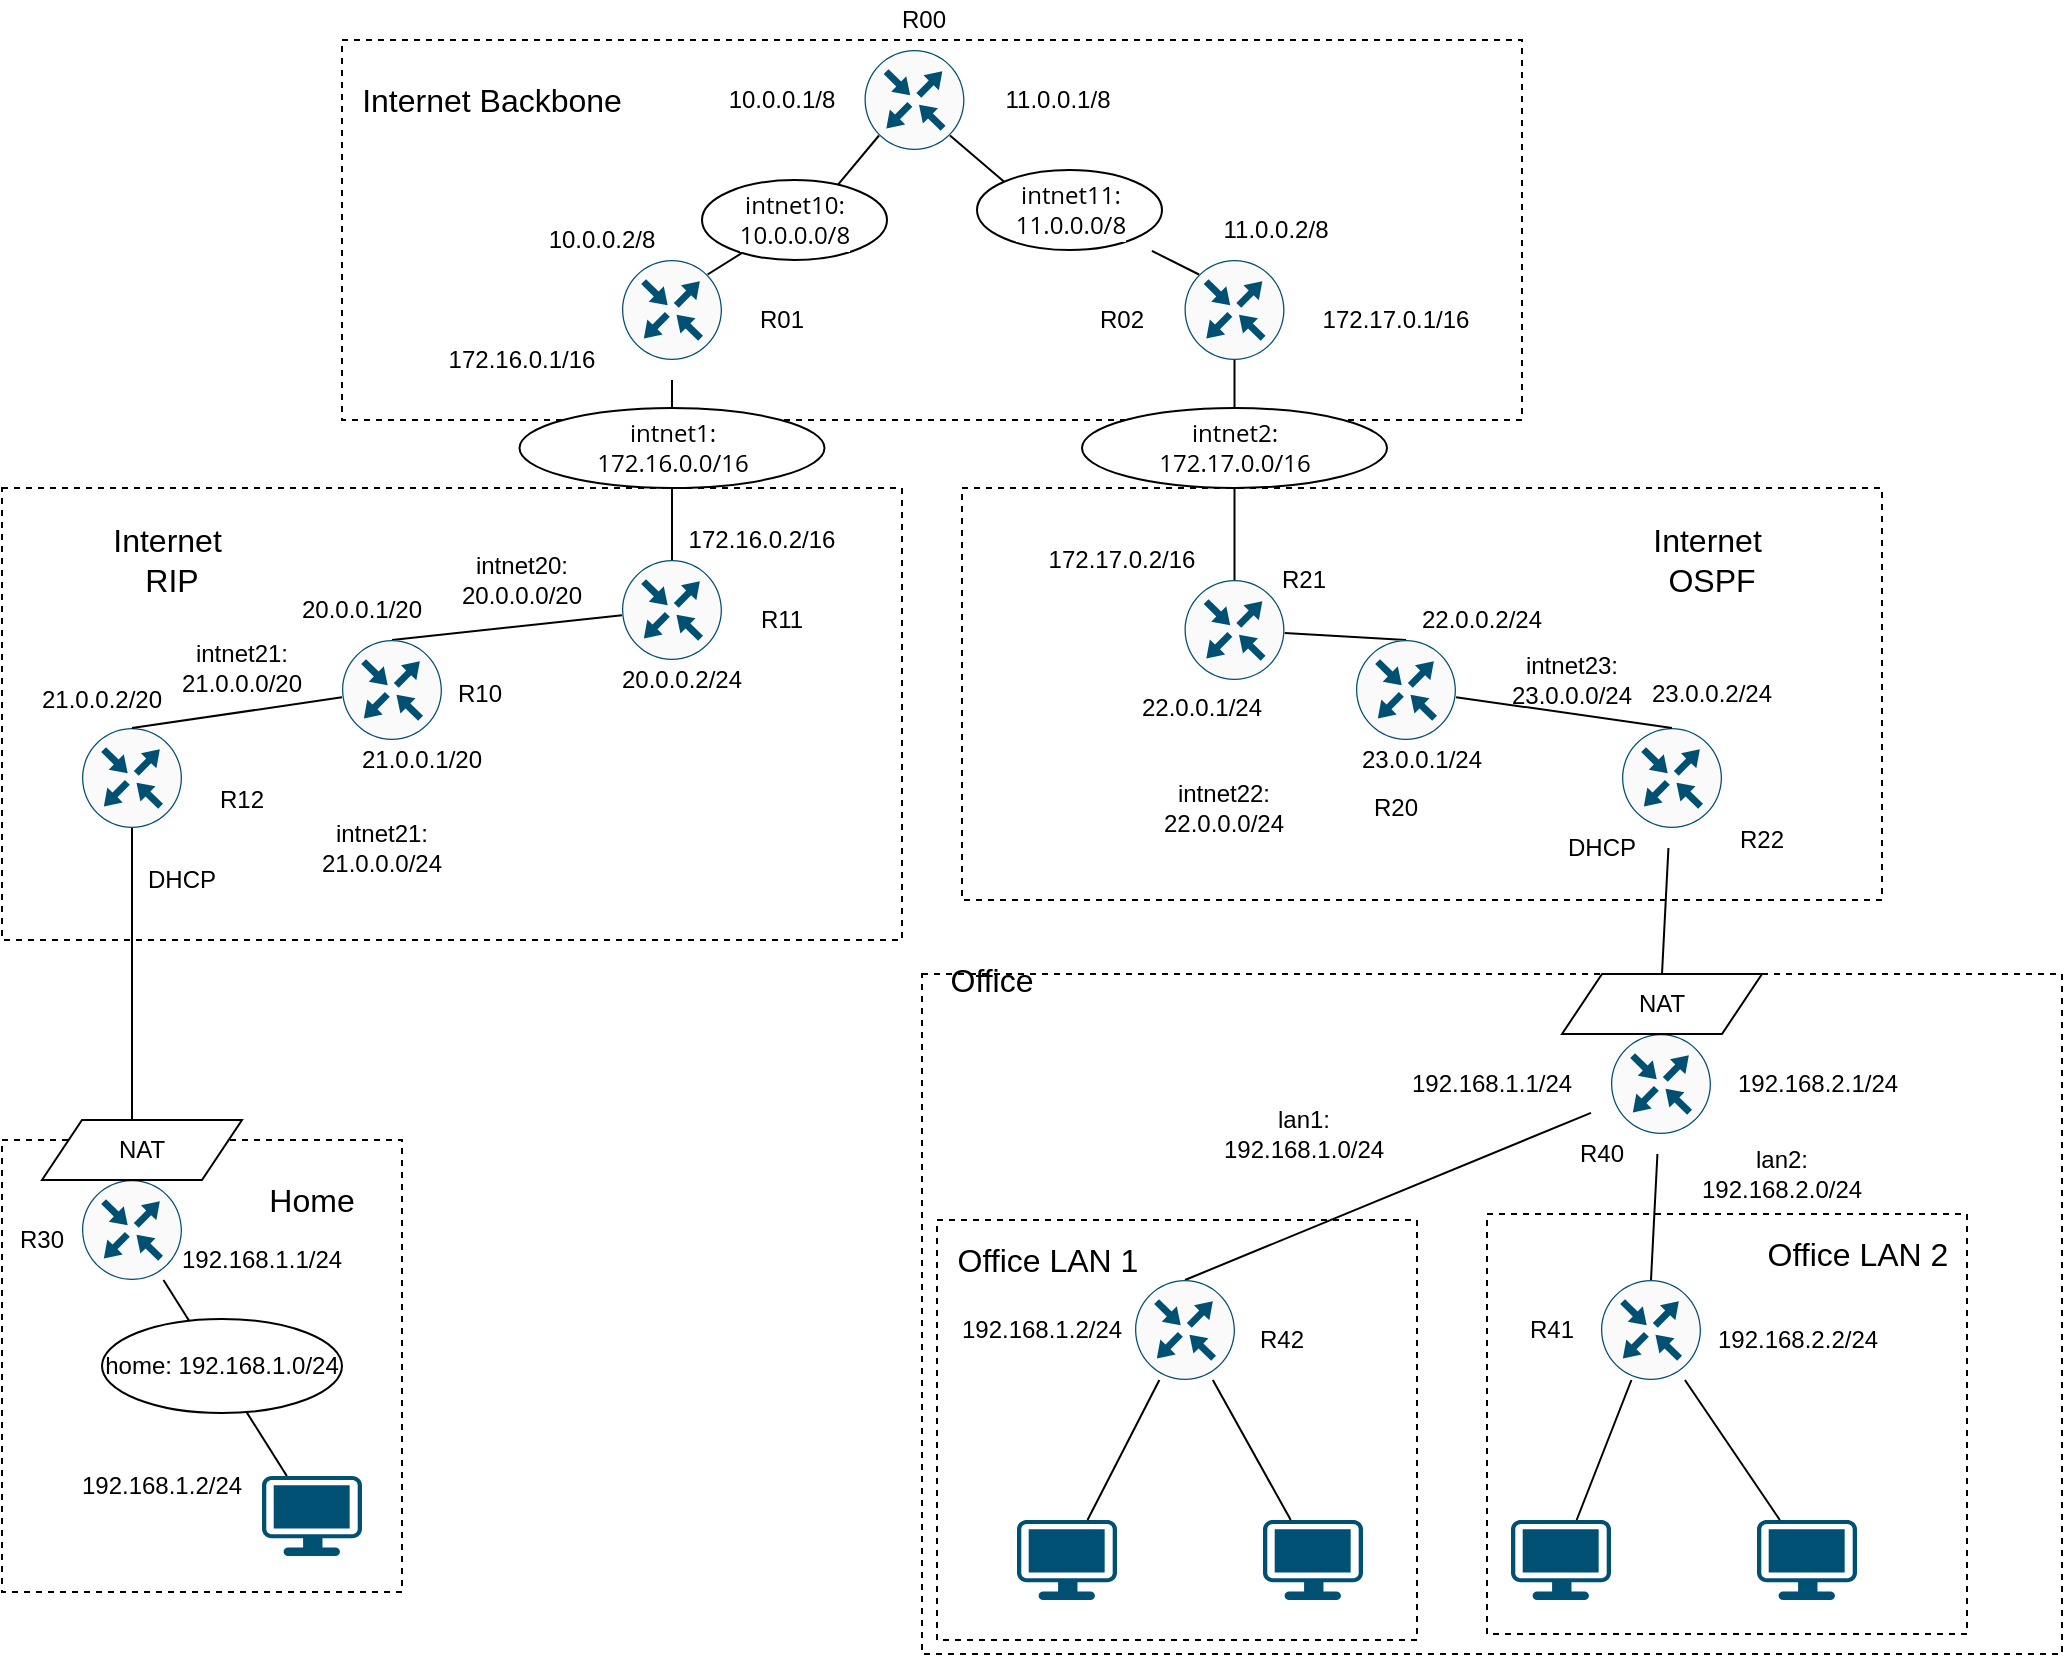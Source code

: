 <mxfile version="13.0.3" type="device"><diagram id="X1BDy7of55QzsR5lDx0V" name="Page-1"><mxGraphModel dx="652" dy="469" grid="1" gridSize="10" guides="1" tooltips="1" connect="1" arrows="1" fold="1" page="1" pageScale="1" pageWidth="1169" pageHeight="827" math="0" shadow="0"><root><mxCell id="0"/><mxCell id="1" parent="0"/><mxCell id="RSDKlLT9S9uepdcQjviD-109" value="" style="rounded=0;whiteSpace=wrap;html=1;fillColor=none;dashed=1;" parent="1" vertex="1"><mxGeometry x="110" y="570" width="200" height="226" as="geometry"/></mxCell><mxCell id="RSDKlLT9S9uepdcQjviD-106" value="" style="rounded=0;whiteSpace=wrap;html=1;fillColor=none;dashed=1;" parent="1" vertex="1"><mxGeometry x="110" y="244" width="450" height="226" as="geometry"/></mxCell><mxCell id="RSDKlLT9S9uepdcQjviD-90" value="" style="rounded=0;whiteSpace=wrap;html=1;fillColor=none;dashed=1;" parent="1" vertex="1"><mxGeometry x="280" y="20" width="590" height="190" as="geometry"/></mxCell><mxCell id="RSDKlLT9S9uepdcQjviD-114" value="" style="rounded=0;whiteSpace=wrap;html=1;fillColor=none;dashed=1;" parent="1" vertex="1"><mxGeometry x="570" y="487" width="570" height="340" as="geometry"/></mxCell><mxCell id="RSDKlLT9S9uepdcQjviD-107" value="" style="rounded=0;whiteSpace=wrap;html=1;fillColor=none;dashed=1;" parent="1" vertex="1"><mxGeometry x="590" y="244" width="460" height="206" as="geometry"/></mxCell><mxCell id="RSDKlLT9S9uepdcQjviD-111" value="" style="rounded=0;whiteSpace=wrap;html=1;fillColor=none;dashed=1;" parent="1" vertex="1"><mxGeometry x="577.5" y="610" width="240" height="210" as="geometry"/></mxCell><mxCell id="RSDKlLT9S9uepdcQjviD-112" value="" style="rounded=0;whiteSpace=wrap;html=1;fillColor=none;dashed=1;" parent="1" vertex="1"><mxGeometry x="852.5" y="607" width="240" height="210" as="geometry"/></mxCell><mxCell id="RSDKlLT9S9uepdcQjviD-78" style="edgeStyle=none;rounded=0;orthogonalLoop=1;jettySize=auto;html=1;entryX=0.5;entryY=0;entryDx=0;entryDy=0;entryPerimeter=0;endArrow=none;endFill=0;" parent="1" source="RSDKlLT9S9uepdcQjviD-8" target="RSDKlLT9S9uepdcQjviD-70" edge="1"><mxGeometry relative="1" as="geometry"/></mxCell><mxCell id="RSDKlLT9S9uepdcQjviD-8" value="" style="points=[[0.5,0,0],[1,0.5,0],[0.5,1,0],[0,0.5,0],[0.145,0.145,0],[0.856,0.145,0],[0.855,0.856,0],[0.145,0.855,0]];verticalLabelPosition=bottom;html=1;verticalAlign=top;aspect=fixed;align=center;pointerEvents=1;shape=mxgraph.cisco19.rect;prIcon=router;fillColor=#FAFAFA;strokeColor=#005073;" parent="1" vertex="1"><mxGeometry x="701.25" y="130" width="50" height="50" as="geometry"/></mxCell><mxCell id="RSDKlLT9S9uepdcQjviD-74" style="edgeStyle=none;rounded=0;orthogonalLoop=1;jettySize=auto;html=1;entryX=0.5;entryY=0;entryDx=0;entryDy=0;entryPerimeter=0;endArrow=none;endFill=0;targetPerimeterSpacing=10;sourcePerimeterSpacing=10;" parent="1" source="RSDKlLT9S9uepdcQjviD-9" target="RSDKlLT9S9uepdcQjviD-11" edge="1"><mxGeometry relative="1" as="geometry"/></mxCell><mxCell id="RSDKlLT9S9uepdcQjviD-9" value="" style="points=[[0.5,0,0],[1,0.5,0],[0.5,1,0],[0,0.5,0],[0.145,0.145,0],[0.856,0.145,0],[0.855,0.856,0],[0.145,0.855,0]];verticalLabelPosition=bottom;html=1;verticalAlign=top;aspect=fixed;align=center;pointerEvents=1;shape=mxgraph.cisco19.rect;prIcon=router;fillColor=#FAFAFA;strokeColor=#005073;" parent="1" vertex="1"><mxGeometry x="420" y="130" width="50" height="50" as="geometry"/></mxCell><mxCell id="RSDKlLT9S9uepdcQjviD-77" style="edgeStyle=none;rounded=0;orthogonalLoop=1;jettySize=auto;html=1;entryX=0.5;entryY=0;entryDx=0;entryDy=0;entryPerimeter=0;endArrow=none;endFill=0;" parent="1" source="RSDKlLT9S9uepdcQjviD-10" target="RSDKlLT9S9uepdcQjviD-12" edge="1"><mxGeometry relative="1" as="geometry"/></mxCell><mxCell id="RSDKlLT9S9uepdcQjviD-10" value="" style="points=[[0.5,0,0],[1,0.5,0],[0.5,1,0],[0,0.5,0],[0.145,0.145,0],[0.856,0.145,0],[0.855,0.856,0],[0.145,0.855,0]];verticalLabelPosition=bottom;html=1;verticalAlign=top;aspect=fixed;align=center;pointerEvents=1;shape=mxgraph.cisco19.rect;prIcon=router;fillColor=#FAFAFA;strokeColor=#005073;" parent="1" vertex="1"><mxGeometry x="150" y="364" width="50" height="50" as="geometry"/></mxCell><mxCell id="RSDKlLT9S9uepdcQjviD-75" style="edgeStyle=none;rounded=0;orthogonalLoop=1;jettySize=auto;html=1;entryX=0.5;entryY=0;entryDx=0;entryDy=0;entryPerimeter=0;endArrow=none;endFill=0;" parent="1" source="RSDKlLT9S9uepdcQjviD-11" target="RSDKlLT9S9uepdcQjviD-21" edge="1"><mxGeometry relative="1" as="geometry"/></mxCell><mxCell id="RSDKlLT9S9uepdcQjviD-11" value="" style="points=[[0.5,0,0],[1,0.5,0],[0.5,1,0],[0,0.5,0],[0.145,0.145,0],[0.856,0.145,0],[0.855,0.856,0],[0.145,0.855,0]];verticalLabelPosition=bottom;html=1;verticalAlign=top;aspect=fixed;align=center;pointerEvents=1;shape=mxgraph.cisco19.rect;prIcon=router;fillColor=#FAFAFA;strokeColor=#005073;" parent="1" vertex="1"><mxGeometry x="420" y="280" width="50" height="50" as="geometry"/></mxCell><mxCell id="RSDKlLT9S9uepdcQjviD-88" style="edgeStyle=none;rounded=0;orthogonalLoop=1;jettySize=auto;html=1;endArrow=none;endFill=0;" parent="1" source="RSDKlLT9S9uepdcQjviD-12" target="RSDKlLT9S9uepdcQjviD-45" edge="1"><mxGeometry relative="1" as="geometry"/></mxCell><mxCell id="RSDKlLT9S9uepdcQjviD-12" value="" style="points=[[0.5,0,0],[1,0.5,0],[0.5,1,0],[0,0.5,0],[0.145,0.145,0],[0.856,0.145,0],[0.855,0.856,0],[0.145,0.855,0]];verticalLabelPosition=bottom;html=1;verticalAlign=top;aspect=fixed;align=center;pointerEvents=1;shape=mxgraph.cisco19.rect;prIcon=router;fillColor=#FAFAFA;strokeColor=#005073;" parent="1" vertex="1"><mxGeometry x="150" y="590" width="50" height="50" as="geometry"/></mxCell><mxCell id="RSDKlLT9S9uepdcQjviD-76" style="edgeStyle=none;rounded=0;orthogonalLoop=1;jettySize=auto;html=1;entryX=0.5;entryY=0;entryDx=0;entryDy=0;entryPerimeter=0;endArrow=none;endFill=0;" parent="1" source="RSDKlLT9S9uepdcQjviD-21" target="RSDKlLT9S9uepdcQjviD-10" edge="1"><mxGeometry relative="1" as="geometry"/></mxCell><mxCell id="RSDKlLT9S9uepdcQjviD-21" value="" style="points=[[0.5,0,0],[1,0.5,0],[0.5,1,0],[0,0.5,0],[0.145,0.145,0],[0.856,0.145,0],[0.855,0.856,0],[0.145,0.855,0]];verticalLabelPosition=bottom;html=1;verticalAlign=top;aspect=fixed;align=center;pointerEvents=1;shape=mxgraph.cisco19.rect;prIcon=router;fillColor=#FAFAFA;strokeColor=#005073;" parent="1" vertex="1"><mxGeometry x="280" y="320" width="50" height="50" as="geometry"/></mxCell><mxCell id="RSDKlLT9S9uepdcQjviD-116" style="edgeStyle=none;rounded=0;orthogonalLoop=1;jettySize=auto;html=1;entryX=0.5;entryY=0;entryDx=0;entryDy=0;entryPerimeter=0;sourcePerimeterSpacing=10;endArrow=none;endFill=0;targetPerimeterSpacing=10;fontSize=16;" parent="1" source="RSDKlLT9S9uepdcQjviD-23" target="RSDKlLT9S9uepdcQjviD-65" edge="1"><mxGeometry relative="1" as="geometry"/></mxCell><mxCell id="RSDKlLT9S9uepdcQjviD-117" style="edgeStyle=none;rounded=0;orthogonalLoop=1;jettySize=auto;html=1;entryX=0.5;entryY=0;entryDx=0;entryDy=0;entryPerimeter=0;sourcePerimeterSpacing=10;endArrow=none;endFill=0;targetPerimeterSpacing=10;fontSize=16;" parent="1" source="RSDKlLT9S9uepdcQjviD-23" target="RSDKlLT9S9uepdcQjviD-64" edge="1"><mxGeometry relative="1" as="geometry"/></mxCell><mxCell id="RSDKlLT9S9uepdcQjviD-23" value="" style="points=[[0.5,0,0],[1,0.5,0],[0.5,1,0],[0,0.5,0],[0.145,0.145,0],[0.856,0.145,0],[0.855,0.856,0],[0.145,0.855,0]];verticalLabelPosition=bottom;html=1;verticalAlign=top;aspect=fixed;align=center;pointerEvents=1;shape=mxgraph.cisco19.rect;prIcon=router;fillColor=#FAFAFA;strokeColor=#005073;" parent="1" vertex="1"><mxGeometry x="914.5" y="517" width="50" height="50" as="geometry"/></mxCell><mxCell id="RSDKlLT9S9uepdcQjviD-45" value="" style="points=[[0.03,0.03,0],[0.5,0,0],[0.97,0.03,0],[1,0.4,0],[0.97,0.745,0],[0.5,1,0],[0.03,0.745,0],[0,0.4,0]];verticalLabelPosition=bottom;html=1;verticalAlign=top;aspect=fixed;align=center;pointerEvents=1;shape=mxgraph.cisco19.workstation;fillColor=#005073;strokeColor=none;" parent="1" vertex="1"><mxGeometry x="240" y="738" width="50" height="40" as="geometry"/></mxCell><mxCell id="RSDKlLT9S9uepdcQjviD-47" value="" style="points=[[0.03,0.03,0],[0.5,0,0],[0.97,0.03,0],[1,0.4,0],[0.97,0.745,0],[0.5,1,0],[0.03,0.745,0],[0,0.4,0]];verticalLabelPosition=bottom;html=1;verticalAlign=top;aspect=fixed;align=center;pointerEvents=1;shape=mxgraph.cisco19.workstation;fillColor=#005073;strokeColor=none;" parent="1" vertex="1"><mxGeometry x="617.5" y="760" width="50" height="40" as="geometry"/></mxCell><mxCell id="RSDKlLT9S9uepdcQjviD-48" value="" style="points=[[0.03,0.03,0],[0.5,0,0],[0.97,0.03,0],[1,0.4,0],[0.97,0.745,0],[0.5,1,0],[0.03,0.745,0],[0,0.4,0]];verticalLabelPosition=bottom;html=1;verticalAlign=top;aspect=fixed;align=center;pointerEvents=1;shape=mxgraph.cisco19.workstation;fillColor=#005073;strokeColor=none;" parent="1" vertex="1"><mxGeometry x="740.5" y="760" width="50" height="40" as="geometry"/></mxCell><mxCell id="RSDKlLT9S9uepdcQjviD-49" value="" style="points=[[0.03,0.03,0],[0.5,0,0],[0.97,0.03,0],[1,0.4,0],[0.97,0.745,0],[0.5,1,0],[0.03,0.745,0],[0,0.4,0]];verticalLabelPosition=bottom;html=1;verticalAlign=top;aspect=fixed;align=center;pointerEvents=1;shape=mxgraph.cisco19.workstation;fillColor=#005073;strokeColor=none;" parent="1" vertex="1"><mxGeometry x="987.5" y="760" width="50" height="40" as="geometry"/></mxCell><mxCell id="RSDKlLT9S9uepdcQjviD-50" value="" style="points=[[0.03,0.03,0],[0.5,0,0],[0.97,0.03,0],[1,0.4,0],[0.97,0.745,0],[0.5,1,0],[0.03,0.745,0],[0,0.4,0]];verticalLabelPosition=bottom;html=1;verticalAlign=top;aspect=fixed;align=center;pointerEvents=1;shape=mxgraph.cisco19.workstation;fillColor=#005073;strokeColor=none;" parent="1" vertex="1"><mxGeometry x="864.5" y="760" width="50" height="40" as="geometry"/></mxCell><mxCell id="RSDKlLT9S9uepdcQjviD-82" style="edgeStyle=none;rounded=0;orthogonalLoop=1;jettySize=auto;html=1;entryX=0.856;entryY=0.145;entryDx=0;entryDy=0;entryPerimeter=0;endArrow=none;endFill=0;" parent="1" source="u7-5vhiLA11qiDZY21Dj-13" target="RSDKlLT9S9uepdcQjviD-9" edge="1"><mxGeometry relative="1" as="geometry"/></mxCell><mxCell id="RSDKlLT9S9uepdcQjviD-83" style="edgeStyle=none;rounded=0;orthogonalLoop=1;jettySize=auto;html=1;entryX=0.145;entryY=0.145;entryDx=0;entryDy=0;entryPerimeter=0;endArrow=none;endFill=0;targetPerimeterSpacing=10;sourcePerimeterSpacing=10;" parent="1" source="u7-5vhiLA11qiDZY21Dj-15" target="RSDKlLT9S9uepdcQjviD-8" edge="1"><mxGeometry relative="1" as="geometry"/></mxCell><mxCell id="RSDKlLT9S9uepdcQjviD-58" value="" style="points=[[0.5,0,0],[1,0.5,0],[0.5,1,0],[0,0.5,0],[0.145,0.145,0],[0.856,0.145,0],[0.855,0.856,0],[0.145,0.855,0]];verticalLabelPosition=bottom;html=1;verticalAlign=top;aspect=fixed;align=center;pointerEvents=1;shape=mxgraph.cisco19.rect;prIcon=router;fillColor=#FAFAFA;strokeColor=#005073;" parent="1" vertex="1"><mxGeometry x="541.25" y="25" width="50" height="50" as="geometry"/></mxCell><mxCell id="RSDKlLT9S9uepdcQjviD-84" style="edgeStyle=none;rounded=0;orthogonalLoop=1;jettySize=auto;html=1;endArrow=none;endFill=0;" parent="1" source="RSDKlLT9S9uepdcQjviD-64" target="RSDKlLT9S9uepdcQjviD-47" edge="1"><mxGeometry relative="1" as="geometry"/></mxCell><mxCell id="RSDKlLT9S9uepdcQjviD-85" style="edgeStyle=none;rounded=0;orthogonalLoop=1;jettySize=auto;html=1;endArrow=none;endFill=0;" parent="1" source="RSDKlLT9S9uepdcQjviD-64" target="RSDKlLT9S9uepdcQjviD-48" edge="1"><mxGeometry relative="1" as="geometry"/></mxCell><mxCell id="RSDKlLT9S9uepdcQjviD-64" value="" style="points=[[0.5,0,0],[1,0.5,0],[0.5,1,0],[0,0.5,0],[0.145,0.145,0],[0.856,0.145,0],[0.855,0.856,0],[0.145,0.855,0]];verticalLabelPosition=bottom;html=1;verticalAlign=top;aspect=fixed;align=center;pointerEvents=1;shape=mxgraph.cisco19.rect;prIcon=router;fillColor=#FAFAFA;strokeColor=#005073;" parent="1" vertex="1"><mxGeometry x="676.5" y="640" width="50" height="50" as="geometry"/></mxCell><mxCell id="RSDKlLT9S9uepdcQjviD-86" style="edgeStyle=none;rounded=0;orthogonalLoop=1;jettySize=auto;html=1;endArrow=none;endFill=0;" parent="1" source="RSDKlLT9S9uepdcQjviD-65" target="RSDKlLT9S9uepdcQjviD-50" edge="1"><mxGeometry relative="1" as="geometry"/></mxCell><mxCell id="RSDKlLT9S9uepdcQjviD-87" style="edgeStyle=none;rounded=0;orthogonalLoop=1;jettySize=auto;html=1;endArrow=none;endFill=0;" parent="1" source="RSDKlLT9S9uepdcQjviD-65" target="RSDKlLT9S9uepdcQjviD-49" edge="1"><mxGeometry relative="1" as="geometry"/></mxCell><mxCell id="RSDKlLT9S9uepdcQjviD-65" value="" style="points=[[0.5,0,0],[1,0.5,0],[0.5,1,0],[0,0.5,0],[0.145,0.145,0],[0.856,0.145,0],[0.855,0.856,0],[0.145,0.855,0]];verticalLabelPosition=bottom;html=1;verticalAlign=top;aspect=fixed;align=center;pointerEvents=1;shape=mxgraph.cisco19.rect;prIcon=router;fillColor=#FAFAFA;strokeColor=#005073;" parent="1" vertex="1"><mxGeometry x="909.5" y="640" width="50" height="50" as="geometry"/></mxCell><mxCell id="RSDKlLT9S9uepdcQjviD-115" style="edgeStyle=none;rounded=0;orthogonalLoop=1;jettySize=auto;html=1;entryX=0.5;entryY=0;entryDx=0;entryDy=0;entryPerimeter=0;sourcePerimeterSpacing=10;endArrow=none;endFill=0;targetPerimeterSpacing=10;fontSize=16;" parent="1" source="u7-5vhiLA11qiDZY21Dj-48" target="RSDKlLT9S9uepdcQjviD-23" edge="1"><mxGeometry relative="1" as="geometry"/></mxCell><mxCell id="RSDKlLT9S9uepdcQjviD-69" value="" style="points=[[0.5,0,0],[1,0.5,0],[0.5,1,0],[0,0.5,0],[0.145,0.145,0],[0.856,0.145,0],[0.855,0.856,0],[0.145,0.855,0]];verticalLabelPosition=bottom;html=1;verticalAlign=top;aspect=fixed;align=center;pointerEvents=1;shape=mxgraph.cisco19.rect;prIcon=router;fillColor=#FAFAFA;strokeColor=#005073;" parent="1" vertex="1"><mxGeometry x="920" y="364" width="50" height="50" as="geometry"/></mxCell><mxCell id="RSDKlLT9S9uepdcQjviD-79" style="edgeStyle=none;rounded=0;orthogonalLoop=1;jettySize=auto;html=1;entryX=0.5;entryY=0;entryDx=0;entryDy=0;entryPerimeter=0;endArrow=none;endFill=0;" parent="1" source="RSDKlLT9S9uepdcQjviD-70" target="RSDKlLT9S9uepdcQjviD-71" edge="1"><mxGeometry relative="1" as="geometry"/></mxCell><mxCell id="RSDKlLT9S9uepdcQjviD-70" value="" style="points=[[0.5,0,0],[1,0.5,0],[0.5,1,0],[0,0.5,0],[0.145,0.145,0],[0.856,0.145,0],[0.855,0.856,0],[0.145,0.855,0]];verticalLabelPosition=bottom;html=1;verticalAlign=top;aspect=fixed;align=center;pointerEvents=1;shape=mxgraph.cisco19.rect;prIcon=router;fillColor=#FAFAFA;strokeColor=#005073;" parent="1" vertex="1"><mxGeometry x="701.25" y="290" width="50" height="50" as="geometry"/></mxCell><mxCell id="RSDKlLT9S9uepdcQjviD-80" style="edgeStyle=none;rounded=0;orthogonalLoop=1;jettySize=auto;html=1;entryX=0.5;entryY=0;entryDx=0;entryDy=0;entryPerimeter=0;endArrow=none;endFill=0;" parent="1" source="RSDKlLT9S9uepdcQjviD-71" target="RSDKlLT9S9uepdcQjviD-69" edge="1"><mxGeometry relative="1" as="geometry"/></mxCell><mxCell id="RSDKlLT9S9uepdcQjviD-71" value="" style="points=[[0.5,0,0],[1,0.5,0],[0.5,1,0],[0,0.5,0],[0.145,0.145,0],[0.856,0.145,0],[0.855,0.856,0],[0.145,0.855,0]];verticalLabelPosition=bottom;html=1;verticalAlign=top;aspect=fixed;align=center;pointerEvents=1;shape=mxgraph.cisco19.rect;prIcon=router;fillColor=#FAFAFA;strokeColor=#005073;" parent="1" vertex="1"><mxGeometry x="787" y="320" width="50" height="50" as="geometry"/></mxCell><mxCell id="RSDKlLT9S9uepdcQjviD-91" value="Internet Backbone" style="text;html=1;strokeColor=none;fillColor=none;align=center;verticalAlign=middle;whiteSpace=wrap;rounded=0;dashed=1;fontSize=16;" parent="1" vertex="1"><mxGeometry x="280" y="20" width="150" height="60" as="geometry"/></mxCell><mxCell id="RSDKlLT9S9uepdcQjviD-95" value="Internet&amp;nbsp;&lt;br&gt;RIP" style="text;html=1;strokeColor=none;fillColor=none;align=center;verticalAlign=middle;whiteSpace=wrap;rounded=0;dashed=1;fontSize=16;" parent="1" vertex="1"><mxGeometry x="120" y="250" width="150" height="60" as="geometry"/></mxCell><mxCell id="RSDKlLT9S9uepdcQjviD-96" value="Internet&amp;nbsp;&lt;br&gt;OSPF" style="text;html=1;strokeColor=none;fillColor=none;align=center;verticalAlign=middle;whiteSpace=wrap;rounded=0;dashed=1;fontSize=16;" parent="1" vertex="1"><mxGeometry x="890" y="250" width="150" height="60" as="geometry"/></mxCell><mxCell id="RSDKlLT9S9uepdcQjviD-97" value="Office LAN 1" style="text;html=1;strokeColor=none;fillColor=none;align=center;verticalAlign=middle;whiteSpace=wrap;rounded=0;dashed=1;fontSize=16;" parent="1" vertex="1"><mxGeometry x="577.5" y="610" width="110" height="40" as="geometry"/></mxCell><mxCell id="RSDKlLT9S9uepdcQjviD-98" value="Office LAN 2" style="text;html=1;strokeColor=none;fillColor=none;align=center;verticalAlign=middle;whiteSpace=wrap;rounded=0;dashed=1;fontSize=16;" parent="1" vertex="1"><mxGeometry x="982.5" y="607" width="110" height="40" as="geometry"/></mxCell><mxCell id="RSDKlLT9S9uepdcQjviD-110" value="Home" style="text;html=1;strokeColor=none;fillColor=none;align=center;verticalAlign=middle;whiteSpace=wrap;rounded=0;dashed=1;fontSize=16;" parent="1" vertex="1"><mxGeometry x="210" y="580" width="110" height="40" as="geometry"/></mxCell><mxCell id="RSDKlLT9S9uepdcQjviD-113" value="Office" style="text;html=1;strokeColor=none;fillColor=none;align=center;verticalAlign=middle;whiteSpace=wrap;rounded=0;dashed=1;fontSize=16;" parent="1" vertex="1"><mxGeometry x="550" y="470" width="110" height="40" as="geometry"/></mxCell><mxCell id="u7-5vhiLA11qiDZY21Dj-2" value="172.17.0.2/16" style="text;html=1;strokeColor=none;fillColor=none;align=center;verticalAlign=middle;whiteSpace=wrap;rounded=0;" parent="1" vertex="1"><mxGeometry x="650" y="270" width="40" height="20" as="geometry"/></mxCell><mxCell id="u7-5vhiLA11qiDZY21Dj-4" value="10.0.0.1/8" style="text;html=1;strokeColor=none;fillColor=none;align=center;verticalAlign=middle;whiteSpace=wrap;rounded=0;" parent="1" vertex="1"><mxGeometry x="480" y="40" width="40" height="20" as="geometry"/></mxCell><mxCell id="u7-5vhiLA11qiDZY21Dj-5" value="&lt;span style=&quot;font-family: &amp;#34;open sans&amp;#34; ; text-align: -webkit-right ; background-color: rgb(255 , 255 , 255)&quot;&gt;&lt;font style=&quot;font-size: 12px&quot;&gt;intnet1: &lt;br&gt;172.16.0.0/16&lt;/font&gt;&lt;/span&gt;" style="ellipse;whiteSpace=wrap;html=1;" parent="1" vertex="1"><mxGeometry x="368.75" y="204" width="152.5" height="40" as="geometry"/></mxCell><mxCell id="u7-5vhiLA11qiDZY21Dj-6" value="&lt;span style=&quot;font-family: &amp;#34;open sans&amp;#34; ; text-align: -webkit-right ; background-color: rgb(255 , 255 , 255)&quot;&gt;&lt;font style=&quot;font-size: 12px&quot;&gt;intnet2: &lt;br&gt;172.17.0.0/16&lt;/font&gt;&lt;/span&gt;" style="ellipse;whiteSpace=wrap;html=1;" parent="1" vertex="1"><mxGeometry x="650" y="204" width="152.5" height="40" as="geometry"/></mxCell><mxCell id="u7-5vhiLA11qiDZY21Dj-7" value="172.17.0.1/16" style="text;html=1;strokeColor=none;fillColor=none;align=center;verticalAlign=middle;whiteSpace=wrap;rounded=0;" parent="1" vertex="1"><mxGeometry x="787" y="150" width="40" height="20" as="geometry"/></mxCell><mxCell id="u7-5vhiLA11qiDZY21Dj-8" value="172.16.0.1/16" style="text;html=1;strokeColor=none;fillColor=none;align=center;verticalAlign=middle;whiteSpace=wrap;rounded=0;" parent="1" vertex="1"><mxGeometry x="350" y="170" width="40" height="20" as="geometry"/></mxCell><mxCell id="u7-5vhiLA11qiDZY21Dj-9" value="172.16.0.2/16" style="text;html=1;strokeColor=none;fillColor=none;align=center;verticalAlign=middle;whiteSpace=wrap;rounded=0;" parent="1" vertex="1"><mxGeometry x="470" y="260" width="40" height="20" as="geometry"/></mxCell><mxCell id="u7-5vhiLA11qiDZY21Dj-10" value="11.0.0.1/8" style="text;html=1;strokeColor=none;fillColor=none;align=center;verticalAlign=middle;whiteSpace=wrap;rounded=0;" parent="1" vertex="1"><mxGeometry x="617.5" y="40" width="40" height="20" as="geometry"/></mxCell><mxCell id="u7-5vhiLA11qiDZY21Dj-11" value="11.0.0.2/8" style="text;html=1;strokeColor=none;fillColor=none;align=center;verticalAlign=middle;whiteSpace=wrap;rounded=0;" parent="1" vertex="1"><mxGeometry x="726.5" y="105" width="40" height="20" as="geometry"/></mxCell><mxCell id="u7-5vhiLA11qiDZY21Dj-12" value="10.0.0.2/8" style="text;html=1;strokeColor=none;fillColor=none;align=center;verticalAlign=middle;whiteSpace=wrap;rounded=0;" parent="1" vertex="1"><mxGeometry x="390" y="110" width="40" height="20" as="geometry"/></mxCell><mxCell id="u7-5vhiLA11qiDZY21Dj-13" value="&lt;span style=&quot;font-family: &amp;#34;open sans&amp;#34; ; text-align: -webkit-right ; background-color: rgb(255 , 255 , 255)&quot;&gt;&lt;font style=&quot;font-size: 12px&quot;&gt;intnet10: 10.0.0.0/8&lt;/font&gt;&lt;/span&gt;" style="ellipse;whiteSpace=wrap;html=1;" parent="1" vertex="1"><mxGeometry x="460" y="90" width="92.5" height="40" as="geometry"/></mxCell><mxCell id="u7-5vhiLA11qiDZY21Dj-14" style="edgeStyle=none;rounded=0;orthogonalLoop=1;jettySize=auto;html=1;entryX=0.733;entryY=0.065;entryDx=0;entryDy=0;entryPerimeter=0;endArrow=none;endFill=0;exitX=0.145;exitY=0.855;exitDx=0;exitDy=0;exitPerimeter=0;" parent="1" source="RSDKlLT9S9uepdcQjviD-58" target="u7-5vhiLA11qiDZY21Dj-13" edge="1"><mxGeometry relative="1" as="geometry"><mxPoint x="540" y="90.886" as="sourcePoint"/><mxPoint x="482.775" y="127.25" as="targetPoint"/></mxGeometry></mxCell><mxCell id="u7-5vhiLA11qiDZY21Dj-15" value="&lt;span style=&quot;font-family: &amp;#34;open sans&amp;#34; ; text-align: -webkit-right ; background-color: rgb(255 , 255 , 255)&quot;&gt;&lt;font style=&quot;font-size: 12px&quot;&gt;intnet11: 11.0.0.0/8&lt;/font&gt;&lt;/span&gt;" style="ellipse;whiteSpace=wrap;html=1;" parent="1" vertex="1"><mxGeometry x="597.5" y="85" width="92.5" height="40" as="geometry"/></mxCell><mxCell id="u7-5vhiLA11qiDZY21Dj-16" style="edgeStyle=none;rounded=0;orthogonalLoop=1;jettySize=auto;html=1;entryX=0.145;entryY=0.145;entryDx=0;entryDy=0;entryPerimeter=0;endArrow=none;endFill=0;targetPerimeterSpacing=10;sourcePerimeterSpacing=10;exitX=0.855;exitY=0.856;exitDx=0;exitDy=0;exitPerimeter=0;" parent="1" source="RSDKlLT9S9uepdcQjviD-58" target="u7-5vhiLA11qiDZY21Dj-15" edge="1"><mxGeometry relative="1" as="geometry"><mxPoint x="600" y="94.824" as="sourcePoint"/><mxPoint x="657.25" y="127.25" as="targetPoint"/></mxGeometry></mxCell><mxCell id="u7-5vhiLA11qiDZY21Dj-20" value="home: 192.168.1.0/24" style="ellipse;whiteSpace=wrap;html=1;" parent="1" vertex="1"><mxGeometry x="160" y="659.5" width="120" height="47" as="geometry"/></mxCell><mxCell id="u7-5vhiLA11qiDZY21Dj-21" value="192.168.1.1/24" style="text;html=1;strokeColor=none;fillColor=none;align=center;verticalAlign=middle;whiteSpace=wrap;rounded=0;" parent="1" vertex="1"><mxGeometry x="220" y="620" width="40" height="20" as="geometry"/></mxCell><mxCell id="u7-5vhiLA11qiDZY21Dj-22" value="192.168.1.2/24" style="text;html=1;strokeColor=none;fillColor=none;align=center;verticalAlign=middle;whiteSpace=wrap;rounded=0;" parent="1" vertex="1"><mxGeometry x="170" y="733" width="40" height="20" as="geometry"/></mxCell><mxCell id="u7-5vhiLA11qiDZY21Dj-23" value="20.0.0.1/20" style="text;html=1;strokeColor=none;fillColor=none;align=center;verticalAlign=middle;whiteSpace=wrap;rounded=0;" parent="1" vertex="1"><mxGeometry x="270" y="295" width="40" height="20" as="geometry"/></mxCell><mxCell id="u7-5vhiLA11qiDZY21Dj-24" value="20.0.0.2/24" style="text;html=1;strokeColor=none;fillColor=none;align=center;verticalAlign=middle;whiteSpace=wrap;rounded=0;" parent="1" vertex="1"><mxGeometry x="430" y="330" width="40" height="20" as="geometry"/></mxCell><mxCell id="u7-5vhiLA11qiDZY21Dj-25" value="21.0.0.1/20" style="text;html=1;strokeColor=none;fillColor=none;align=center;verticalAlign=middle;whiteSpace=wrap;rounded=0;" parent="1" vertex="1"><mxGeometry x="300" y="370" width="40" height="20" as="geometry"/></mxCell><mxCell id="u7-5vhiLA11qiDZY21Dj-26" value="21.0.0.2/20" style="text;html=1;strokeColor=none;fillColor=none;align=center;verticalAlign=middle;whiteSpace=wrap;rounded=0;" parent="1" vertex="1"><mxGeometry x="140" y="340" width="40" height="20" as="geometry"/></mxCell><mxCell id="u7-5vhiLA11qiDZY21Dj-28" value="DHCP" style="text;html=1;strokeColor=none;fillColor=none;align=center;verticalAlign=middle;whiteSpace=wrap;rounded=0;" parent="1" vertex="1"><mxGeometry x="180" y="430" width="40" height="20" as="geometry"/></mxCell><mxCell id="u7-5vhiLA11qiDZY21Dj-29" value="DHCP" style="text;html=1;strokeColor=none;fillColor=none;align=center;verticalAlign=middle;whiteSpace=wrap;rounded=0;" parent="1" vertex="1"><mxGeometry x="890" y="414" width="40" height="20" as="geometry"/></mxCell><mxCell id="u7-5vhiLA11qiDZY21Dj-30" value="22.0.0.2/24" style="text;html=1;strokeColor=none;fillColor=none;align=center;verticalAlign=middle;whiteSpace=wrap;rounded=0;" parent="1" vertex="1"><mxGeometry x="830" y="300" width="40" height="20" as="geometry"/></mxCell><mxCell id="u7-5vhiLA11qiDZY21Dj-31" value="22.0.0.1/24" style="text;html=1;strokeColor=none;fillColor=none;align=center;verticalAlign=middle;whiteSpace=wrap;rounded=0;" parent="1" vertex="1"><mxGeometry x="690" y="344" width="40" height="20" as="geometry"/></mxCell><mxCell id="u7-5vhiLA11qiDZY21Dj-32" value="23.0.0.1/24" style="text;html=1;strokeColor=none;fillColor=none;align=center;verticalAlign=middle;whiteSpace=wrap;rounded=0;" parent="1" vertex="1"><mxGeometry x="800" y="370" width="40" height="20" as="geometry"/></mxCell><mxCell id="u7-5vhiLA11qiDZY21Dj-33" value="23.0.0.2/24" style="text;html=1;strokeColor=none;fillColor=none;align=center;verticalAlign=middle;whiteSpace=wrap;rounded=0;" parent="1" vertex="1"><mxGeometry x="945" y="337" width="40" height="20" as="geometry"/></mxCell><mxCell id="u7-5vhiLA11qiDZY21Dj-34" value="192.168.1.1/24" style="text;html=1;strokeColor=none;fillColor=none;align=center;verticalAlign=middle;whiteSpace=wrap;rounded=0;" parent="1" vertex="1"><mxGeometry x="835" y="532" width="40" height="20" as="geometry"/></mxCell><mxCell id="u7-5vhiLA11qiDZY21Dj-35" value="lan1: 192.168.1.0/24" style="text;html=1;strokeColor=none;fillColor=none;align=center;verticalAlign=middle;whiteSpace=wrap;rounded=0;" parent="1" vertex="1"><mxGeometry x="740.5" y="557" width="40" height="20" as="geometry"/></mxCell><mxCell id="u7-5vhiLA11qiDZY21Dj-36" value="192.168.2.1/24" style="text;html=1;strokeColor=none;fillColor=none;align=center;verticalAlign=middle;whiteSpace=wrap;rounded=0;" parent="1" vertex="1"><mxGeometry x="997.5" y="532" width="40" height="20" as="geometry"/></mxCell><mxCell id="u7-5vhiLA11qiDZY21Dj-37" value="192.168.2.2/24" style="text;html=1;strokeColor=none;fillColor=none;align=center;verticalAlign=middle;whiteSpace=wrap;rounded=0;" parent="1" vertex="1"><mxGeometry x="987.5" y="660" width="40" height="20" as="geometry"/></mxCell><mxCell id="u7-5vhiLA11qiDZY21Dj-38" value="192.168.1.2/24" style="text;html=1;strokeColor=none;fillColor=none;align=center;verticalAlign=middle;whiteSpace=wrap;rounded=0;" parent="1" vertex="1"><mxGeometry x="610" y="655" width="40" height="20" as="geometry"/></mxCell><mxCell id="u7-5vhiLA11qiDZY21Dj-39" value="lan2: 192.168.2.0/24" style="text;html=1;strokeColor=none;fillColor=none;align=center;verticalAlign=middle;whiteSpace=wrap;rounded=0;" parent="1" vertex="1"><mxGeometry x="980" y="577" width="40" height="20" as="geometry"/></mxCell><mxCell id="u7-5vhiLA11qiDZY21Dj-47" value="NAT" style="shape=parallelogram;perimeter=parallelogramPerimeter;whiteSpace=wrap;html=1;" parent="1" vertex="1"><mxGeometry x="130" y="560" width="100" height="30" as="geometry"/></mxCell><mxCell id="u7-5vhiLA11qiDZY21Dj-48" value="NAT" style="shape=parallelogram;perimeter=parallelogramPerimeter;whiteSpace=wrap;html=1;" parent="1" vertex="1"><mxGeometry x="890" y="487" width="100" height="30" as="geometry"/></mxCell><mxCell id="u7-5vhiLA11qiDZY21Dj-49" style="edgeStyle=none;rounded=0;orthogonalLoop=1;jettySize=auto;html=1;entryX=0.5;entryY=0;entryDx=0;entryDy=0;entryPerimeter=0;sourcePerimeterSpacing=10;endArrow=none;endFill=0;targetPerimeterSpacing=10;fontSize=16;" parent="1" source="RSDKlLT9S9uepdcQjviD-69" target="u7-5vhiLA11qiDZY21Dj-48" edge="1"><mxGeometry relative="1" as="geometry"><mxPoint x="943.266" y="424" as="sourcePoint"/><mxPoint x="939.5" y="500" as="targetPoint"/></mxGeometry></mxCell><mxCell id="M76ENJ6i8ysC90e25MBo-1" value="R02" style="text;html=1;strokeColor=none;fillColor=none;align=center;verticalAlign=middle;whiteSpace=wrap;rounded=0;" parent="1" vertex="1"><mxGeometry x="650" y="150" width="40" height="20" as="geometry"/></mxCell><mxCell id="M76ENJ6i8ysC90e25MBo-2" value="R01" style="text;html=1;strokeColor=none;fillColor=none;align=center;verticalAlign=middle;whiteSpace=wrap;rounded=0;" parent="1" vertex="1"><mxGeometry x="480" y="150" width="40" height="20" as="geometry"/></mxCell><mxCell id="M76ENJ6i8ysC90e25MBo-3" value="R00" style="text;html=1;strokeColor=none;fillColor=none;align=center;verticalAlign=middle;whiteSpace=wrap;rounded=0;" parent="1" vertex="1"><mxGeometry x="551.25" width="40" height="20" as="geometry"/></mxCell><mxCell id="M76ENJ6i8ysC90e25MBo-4" value="R10" style="text;html=1;strokeColor=none;fillColor=none;align=center;verticalAlign=middle;whiteSpace=wrap;rounded=0;" parent="1" vertex="1"><mxGeometry x="328.75" y="337" width="40" height="20" as="geometry"/></mxCell><mxCell id="M76ENJ6i8ysC90e25MBo-5" value="R11" style="text;html=1;strokeColor=none;fillColor=none;align=center;verticalAlign=middle;whiteSpace=wrap;rounded=0;" parent="1" vertex="1"><mxGeometry x="480" y="300" width="40" height="20" as="geometry"/></mxCell><mxCell id="M76ENJ6i8ysC90e25MBo-6" value="R12" style="text;html=1;strokeColor=none;fillColor=none;align=center;verticalAlign=middle;whiteSpace=wrap;rounded=0;" parent="1" vertex="1"><mxGeometry x="210" y="390" width="40" height="20" as="geometry"/></mxCell><mxCell id="M76ENJ6i8ysC90e25MBo-7" value="R20" style="text;html=1;strokeColor=none;fillColor=none;align=center;verticalAlign=middle;whiteSpace=wrap;rounded=0;" parent="1" vertex="1"><mxGeometry x="787" y="394" width="40" height="20" as="geometry"/></mxCell><mxCell id="M76ENJ6i8ysC90e25MBo-8" value="R22" style="text;html=1;strokeColor=none;fillColor=none;align=center;verticalAlign=middle;whiteSpace=wrap;rounded=0;" parent="1" vertex="1"><mxGeometry x="970" y="410" width="40" height="20" as="geometry"/></mxCell><mxCell id="M76ENJ6i8ysC90e25MBo-9" value="R21" style="text;html=1;strokeColor=none;fillColor=none;align=center;verticalAlign=middle;whiteSpace=wrap;rounded=0;" parent="1" vertex="1"><mxGeometry x="740.5" y="280" width="40" height="20" as="geometry"/></mxCell><mxCell id="M76ENJ6i8ysC90e25MBo-10" value="R40" style="text;html=1;strokeColor=none;fillColor=none;align=center;verticalAlign=middle;whiteSpace=wrap;rounded=0;" parent="1" vertex="1"><mxGeometry x="890" y="567" width="40" height="20" as="geometry"/></mxCell><mxCell id="M76ENJ6i8ysC90e25MBo-11" value="R41" style="text;html=1;strokeColor=none;fillColor=none;align=center;verticalAlign=middle;whiteSpace=wrap;rounded=0;" parent="1" vertex="1"><mxGeometry x="864.5" y="655" width="40" height="20" as="geometry"/></mxCell><mxCell id="M76ENJ6i8ysC90e25MBo-12" value="R42" style="text;html=1;strokeColor=none;fillColor=none;align=center;verticalAlign=middle;whiteSpace=wrap;rounded=0;" parent="1" vertex="1"><mxGeometry x="730" y="660" width="40" height="20" as="geometry"/></mxCell><mxCell id="M76ENJ6i8ysC90e25MBo-13" value="R30" style="text;html=1;strokeColor=none;fillColor=none;align=center;verticalAlign=middle;whiteSpace=wrap;rounded=0;" parent="1" vertex="1"><mxGeometry x="110" y="610" width="40" height="20" as="geometry"/></mxCell><mxCell id="M76ENJ6i8ysC90e25MBo-14" value="intnet23: 23.0.0.0/24" style="text;html=1;strokeColor=none;fillColor=none;align=center;verticalAlign=middle;whiteSpace=wrap;rounded=0;" parent="1" vertex="1"><mxGeometry x="874.5" y="330" width="40" height="20" as="geometry"/></mxCell><mxCell id="M76ENJ6i8ysC90e25MBo-15" value="intnet22: 22.0.0.0/24" style="text;html=1;strokeColor=none;fillColor=none;align=center;verticalAlign=middle;whiteSpace=wrap;rounded=0;" parent="1" vertex="1"><mxGeometry x="700.5" y="394" width="40" height="20" as="geometry"/></mxCell><mxCell id="M76ENJ6i8ysC90e25MBo-17" value="intnet20: 20.0.0.0/20" style="text;html=1;strokeColor=none;fillColor=none;align=center;verticalAlign=middle;whiteSpace=wrap;rounded=0;" parent="1" vertex="1"><mxGeometry x="350" y="280" width="40" height="20" as="geometry"/></mxCell><mxCell id="M76ENJ6i8ysC90e25MBo-18" value="intnet21: 21.0.0.0/24" style="text;html=1;strokeColor=none;fillColor=none;align=center;verticalAlign=middle;whiteSpace=wrap;rounded=0;" parent="1" vertex="1"><mxGeometry x="280" y="414" width="40" height="20" as="geometry"/></mxCell><mxCell id="rfZ6HmOQ12QPaPmoDeEy-1" value="intnet21: 21.0.0.0/20" style="text;html=1;strokeColor=none;fillColor=none;align=center;verticalAlign=middle;whiteSpace=wrap;rounded=0;" vertex="1" parent="1"><mxGeometry x="210" y="324" width="40" height="20" as="geometry"/></mxCell></root></mxGraphModel></diagram></mxfile>